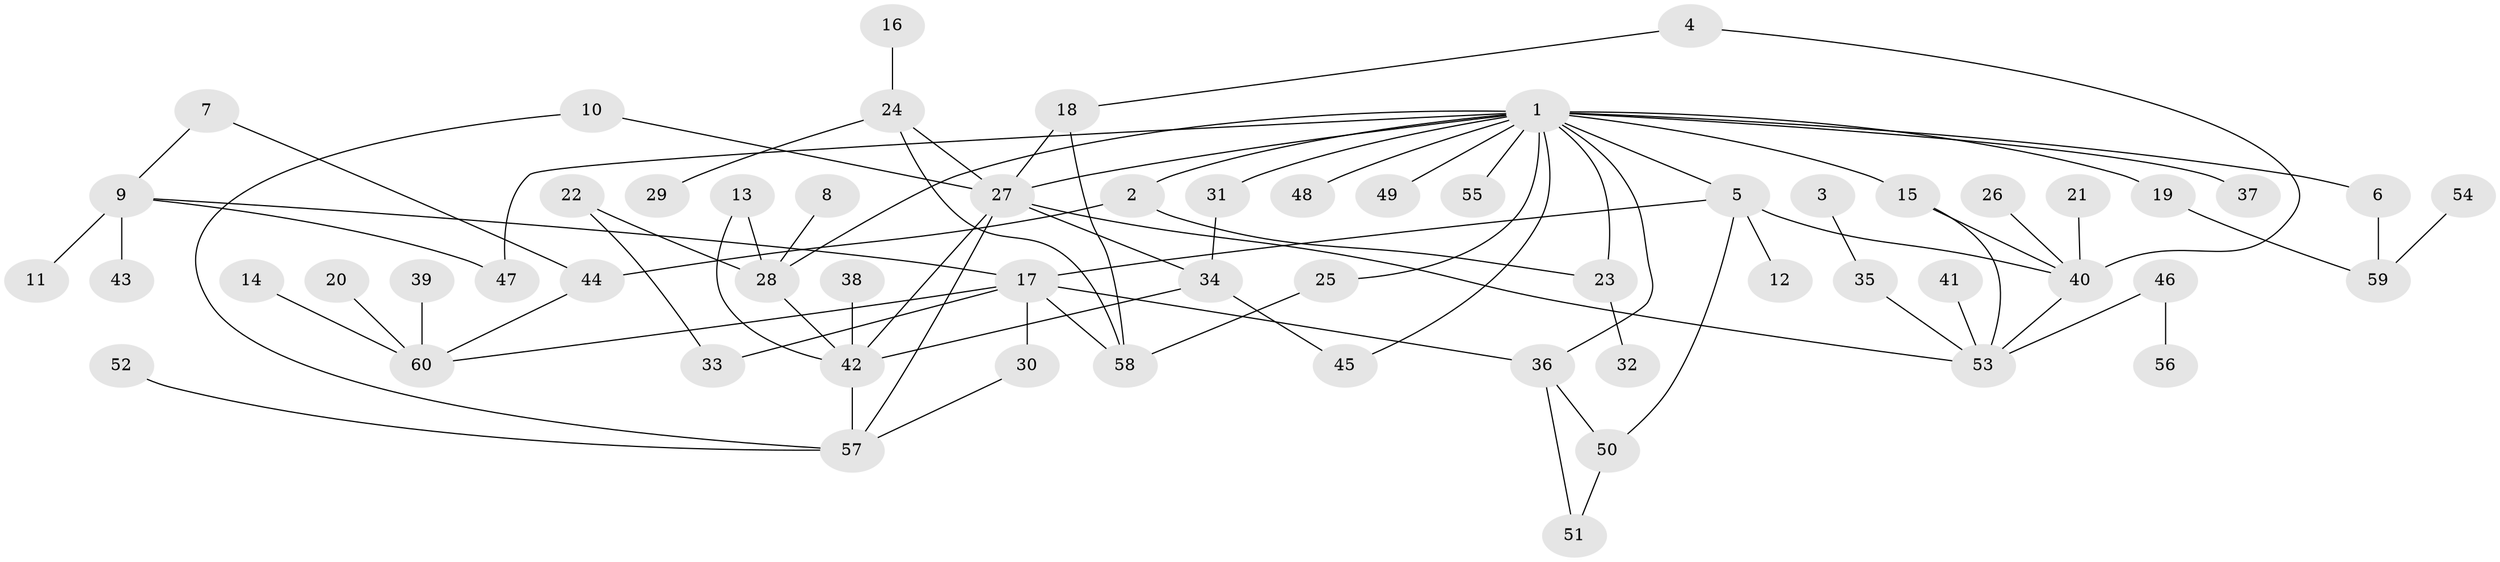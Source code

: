 // original degree distribution, {8: 0.01680672268907563, 2: 0.31092436974789917, 11: 0.008403361344537815, 3: 0.13445378151260504, 4: 0.1092436974789916, 7: 0.01680672268907563, 5: 0.04201680672268908, 1: 0.35294117647058826, 6: 0.008403361344537815}
// Generated by graph-tools (version 1.1) at 2025/49/03/09/25 03:49:26]
// undirected, 60 vertices, 83 edges
graph export_dot {
graph [start="1"]
  node [color=gray90,style=filled];
  1;
  2;
  3;
  4;
  5;
  6;
  7;
  8;
  9;
  10;
  11;
  12;
  13;
  14;
  15;
  16;
  17;
  18;
  19;
  20;
  21;
  22;
  23;
  24;
  25;
  26;
  27;
  28;
  29;
  30;
  31;
  32;
  33;
  34;
  35;
  36;
  37;
  38;
  39;
  40;
  41;
  42;
  43;
  44;
  45;
  46;
  47;
  48;
  49;
  50;
  51;
  52;
  53;
  54;
  55;
  56;
  57;
  58;
  59;
  60;
  1 -- 2 [weight=1.0];
  1 -- 5 [weight=1.0];
  1 -- 6 [weight=1.0];
  1 -- 15 [weight=1.0];
  1 -- 19 [weight=1.0];
  1 -- 23 [weight=1.0];
  1 -- 25 [weight=1.0];
  1 -- 27 [weight=1.0];
  1 -- 28 [weight=1.0];
  1 -- 31 [weight=1.0];
  1 -- 36 [weight=1.0];
  1 -- 37 [weight=1.0];
  1 -- 45 [weight=1.0];
  1 -- 47 [weight=1.0];
  1 -- 48 [weight=1.0];
  1 -- 49 [weight=1.0];
  1 -- 55 [weight=1.0];
  2 -- 23 [weight=1.0];
  2 -- 44 [weight=1.0];
  3 -- 35 [weight=1.0];
  4 -- 18 [weight=1.0];
  4 -- 40 [weight=1.0];
  5 -- 12 [weight=1.0];
  5 -- 17 [weight=1.0];
  5 -- 40 [weight=1.0];
  5 -- 50 [weight=1.0];
  6 -- 59 [weight=1.0];
  7 -- 9 [weight=1.0];
  7 -- 44 [weight=1.0];
  8 -- 28 [weight=1.0];
  9 -- 11 [weight=1.0];
  9 -- 17 [weight=1.0];
  9 -- 43 [weight=1.0];
  9 -- 47 [weight=1.0];
  10 -- 27 [weight=1.0];
  10 -- 57 [weight=1.0];
  13 -- 28 [weight=1.0];
  13 -- 42 [weight=1.0];
  14 -- 60 [weight=1.0];
  15 -- 40 [weight=1.0];
  15 -- 53 [weight=1.0];
  16 -- 24 [weight=1.0];
  17 -- 30 [weight=1.0];
  17 -- 33 [weight=1.0];
  17 -- 36 [weight=1.0];
  17 -- 58 [weight=1.0];
  17 -- 60 [weight=1.0];
  18 -- 27 [weight=1.0];
  18 -- 58 [weight=1.0];
  19 -- 59 [weight=1.0];
  20 -- 60 [weight=1.0];
  21 -- 40 [weight=1.0];
  22 -- 28 [weight=1.0];
  22 -- 33 [weight=1.0];
  23 -- 32 [weight=1.0];
  24 -- 27 [weight=1.0];
  24 -- 29 [weight=1.0];
  24 -- 58 [weight=1.0];
  25 -- 58 [weight=1.0];
  26 -- 40 [weight=1.0];
  27 -- 34 [weight=1.0];
  27 -- 42 [weight=1.0];
  27 -- 53 [weight=1.0];
  27 -- 57 [weight=1.0];
  28 -- 42 [weight=1.0];
  30 -- 57 [weight=1.0];
  31 -- 34 [weight=1.0];
  34 -- 42 [weight=1.0];
  34 -- 45 [weight=1.0];
  35 -- 53 [weight=1.0];
  36 -- 50 [weight=1.0];
  36 -- 51 [weight=1.0];
  38 -- 42 [weight=1.0];
  39 -- 60 [weight=1.0];
  40 -- 53 [weight=1.0];
  41 -- 53 [weight=1.0];
  42 -- 57 [weight=1.0];
  44 -- 60 [weight=1.0];
  46 -- 53 [weight=1.0];
  46 -- 56 [weight=1.0];
  50 -- 51 [weight=1.0];
  52 -- 57 [weight=1.0];
  54 -- 59 [weight=1.0];
}
